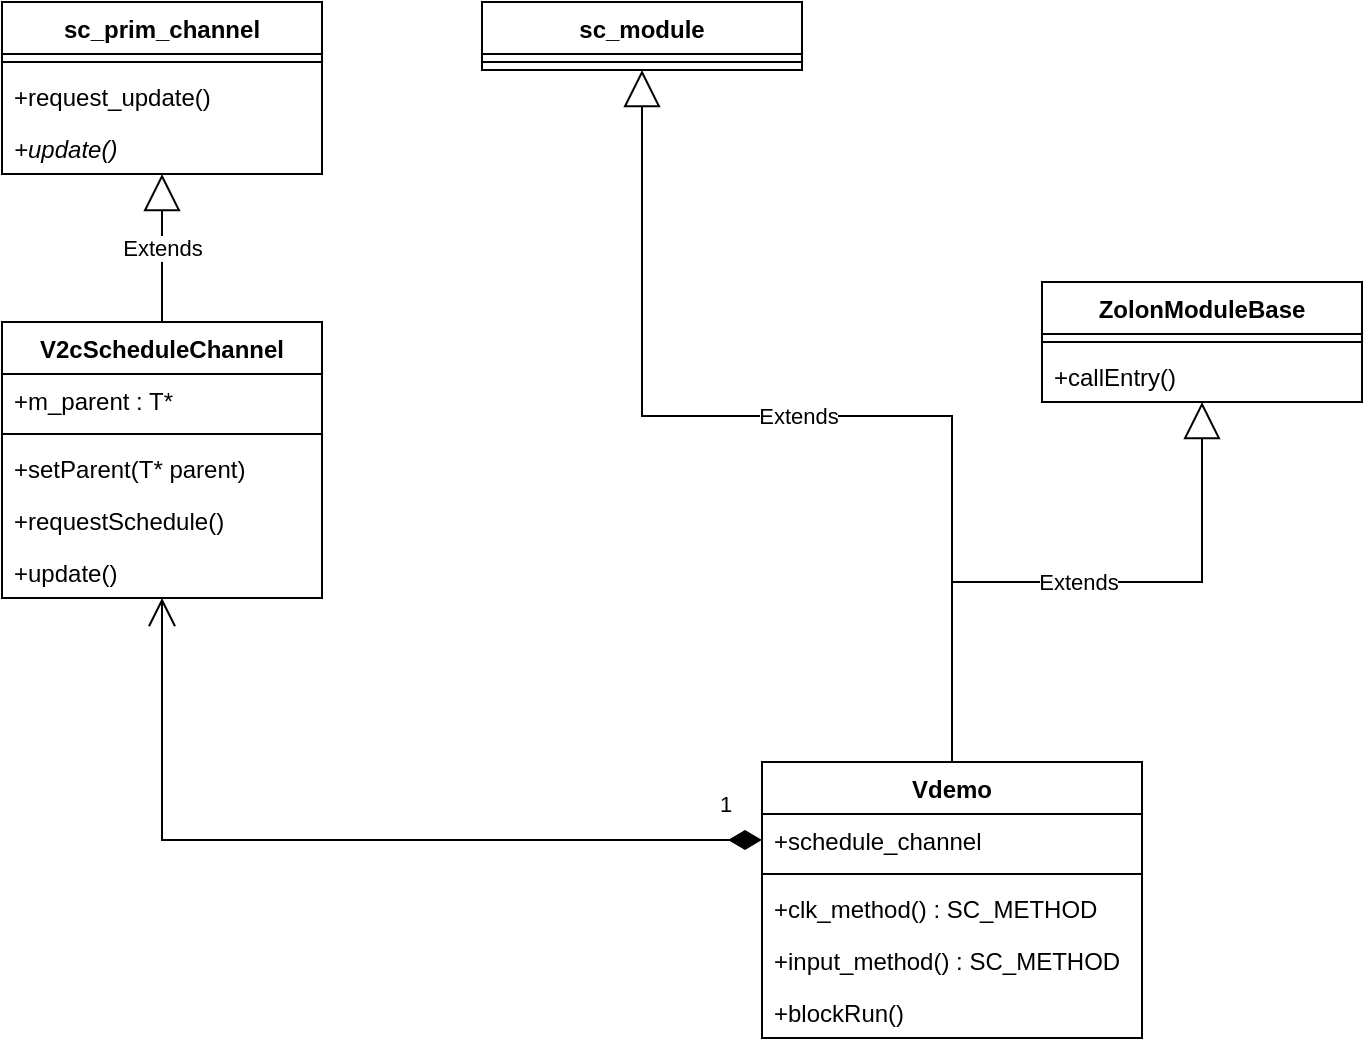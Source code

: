 <mxfile version="20.8.23" type="github">
  <diagram name="第 1 页" id="fGhIHJrPyTtKtBoyeVg_">
    <mxGraphModel dx="1434" dy="764" grid="1" gridSize="10" guides="1" tooltips="1" connect="1" arrows="1" fold="1" page="1" pageScale="1" pageWidth="1169" pageHeight="827" math="0" shadow="0">
      <root>
        <mxCell id="0" />
        <mxCell id="1" parent="0" />
        <mxCell id="duSoI6dZFCWEYL_Ry5JY-5" value="sc_prim_channel" style="swimlane;fontStyle=1;align=center;verticalAlign=top;childLayout=stackLayout;horizontal=1;startSize=26;horizontalStack=0;resizeParent=1;resizeParentMax=0;resizeLast=0;collapsible=1;marginBottom=0;" vertex="1" parent="1">
          <mxGeometry x="100" y="130" width="160" height="86" as="geometry" />
        </mxCell>
        <mxCell id="duSoI6dZFCWEYL_Ry5JY-7" value="" style="line;strokeWidth=1;fillColor=none;align=left;verticalAlign=middle;spacingTop=-1;spacingLeft=3;spacingRight=3;rotatable=0;labelPosition=right;points=[];portConstraint=eastwest;strokeColor=inherit;" vertex="1" parent="duSoI6dZFCWEYL_Ry5JY-5">
          <mxGeometry y="26" width="160" height="8" as="geometry" />
        </mxCell>
        <mxCell id="duSoI6dZFCWEYL_Ry5JY-8" value="+request_update()" style="text;strokeColor=none;fillColor=none;align=left;verticalAlign=top;spacingLeft=4;spacingRight=4;overflow=hidden;rotatable=0;points=[[0,0.5],[1,0.5]];portConstraint=eastwest;" vertex="1" parent="duSoI6dZFCWEYL_Ry5JY-5">
          <mxGeometry y="34" width="160" height="26" as="geometry" />
        </mxCell>
        <mxCell id="duSoI6dZFCWEYL_Ry5JY-9" value="+update()" style="text;strokeColor=none;fillColor=none;align=left;verticalAlign=top;spacingLeft=4;spacingRight=4;overflow=hidden;rotatable=0;points=[[0,0.5],[1,0.5]];portConstraint=eastwest;fontStyle=2" vertex="1" parent="duSoI6dZFCWEYL_Ry5JY-5">
          <mxGeometry y="60" width="160" height="26" as="geometry" />
        </mxCell>
        <mxCell id="duSoI6dZFCWEYL_Ry5JY-10" value="V2cScheduleChannel" style="swimlane;fontStyle=1;align=center;verticalAlign=top;childLayout=stackLayout;horizontal=1;startSize=26;horizontalStack=0;resizeParent=1;resizeParentMax=0;resizeLast=0;collapsible=1;marginBottom=0;" vertex="1" parent="1">
          <mxGeometry x="100" y="290" width="160" height="138" as="geometry" />
        </mxCell>
        <mxCell id="duSoI6dZFCWEYL_Ry5JY-35" value="+m_parent : T*" style="text;strokeColor=none;fillColor=none;align=left;verticalAlign=top;spacingLeft=4;spacingRight=4;overflow=hidden;rotatable=0;points=[[0,0.5],[1,0.5]];portConstraint=eastwest;" vertex="1" parent="duSoI6dZFCWEYL_Ry5JY-10">
          <mxGeometry y="26" width="160" height="26" as="geometry" />
        </mxCell>
        <mxCell id="duSoI6dZFCWEYL_Ry5JY-11" value="" style="line;strokeWidth=1;fillColor=none;align=left;verticalAlign=middle;spacingTop=-1;spacingLeft=3;spacingRight=3;rotatable=0;labelPosition=right;points=[];portConstraint=eastwest;strokeColor=inherit;" vertex="1" parent="duSoI6dZFCWEYL_Ry5JY-10">
          <mxGeometry y="52" width="160" height="8" as="geometry" />
        </mxCell>
        <mxCell id="duSoI6dZFCWEYL_Ry5JY-15" value="+setParent(T* parent)" style="text;strokeColor=none;fillColor=none;align=left;verticalAlign=top;spacingLeft=4;spacingRight=4;overflow=hidden;rotatable=0;points=[[0,0.5],[1,0.5]];portConstraint=eastwest;" vertex="1" parent="duSoI6dZFCWEYL_Ry5JY-10">
          <mxGeometry y="60" width="160" height="26" as="geometry" />
        </mxCell>
        <mxCell id="duSoI6dZFCWEYL_Ry5JY-12" value="+requestSchedule()" style="text;strokeColor=none;fillColor=none;align=left;verticalAlign=top;spacingLeft=4;spacingRight=4;overflow=hidden;rotatable=0;points=[[0,0.5],[1,0.5]];portConstraint=eastwest;" vertex="1" parent="duSoI6dZFCWEYL_Ry5JY-10">
          <mxGeometry y="86" width="160" height="26" as="geometry" />
        </mxCell>
        <mxCell id="duSoI6dZFCWEYL_Ry5JY-13" value="+update()" style="text;strokeColor=none;fillColor=none;align=left;verticalAlign=top;spacingLeft=4;spacingRight=4;overflow=hidden;rotatable=0;points=[[0,0.5],[1,0.5]];portConstraint=eastwest;" vertex="1" parent="duSoI6dZFCWEYL_Ry5JY-10">
          <mxGeometry y="112" width="160" height="26" as="geometry" />
        </mxCell>
        <mxCell id="duSoI6dZFCWEYL_Ry5JY-14" value="Extends" style="endArrow=block;endSize=16;endFill=0;html=1;rounded=0;edgeStyle=orthogonalEdgeStyle;" edge="1" parent="1" source="duSoI6dZFCWEYL_Ry5JY-10" target="duSoI6dZFCWEYL_Ry5JY-5">
          <mxGeometry width="160" relative="1" as="geometry">
            <mxPoint x="280" y="440" as="sourcePoint" />
            <mxPoint x="440" y="440" as="targetPoint" />
          </mxGeometry>
        </mxCell>
        <mxCell id="duSoI6dZFCWEYL_Ry5JY-16" value="ZolonModuleBase" style="swimlane;fontStyle=1;align=center;verticalAlign=top;childLayout=stackLayout;horizontal=1;startSize=26;horizontalStack=0;resizeParent=1;resizeParentMax=0;resizeLast=0;collapsible=1;marginBottom=0;" vertex="1" parent="1">
          <mxGeometry x="620" y="270" width="160" height="60" as="geometry" />
        </mxCell>
        <mxCell id="duSoI6dZFCWEYL_Ry5JY-17" value="" style="line;strokeWidth=1;fillColor=none;align=left;verticalAlign=middle;spacingTop=-1;spacingLeft=3;spacingRight=3;rotatable=0;labelPosition=right;points=[];portConstraint=eastwest;strokeColor=inherit;" vertex="1" parent="duSoI6dZFCWEYL_Ry5JY-16">
          <mxGeometry y="26" width="160" height="8" as="geometry" />
        </mxCell>
        <mxCell id="duSoI6dZFCWEYL_Ry5JY-18" value="+callEntry()" style="text;strokeColor=none;fillColor=none;align=left;verticalAlign=top;spacingLeft=4;spacingRight=4;overflow=hidden;rotatable=0;points=[[0,0.5],[1,0.5]];portConstraint=eastwest;" vertex="1" parent="duSoI6dZFCWEYL_Ry5JY-16">
          <mxGeometry y="34" width="160" height="26" as="geometry" />
        </mxCell>
        <mxCell id="duSoI6dZFCWEYL_Ry5JY-21" value="Vdemo" style="swimlane;fontStyle=1;align=center;verticalAlign=top;childLayout=stackLayout;horizontal=1;startSize=26;horizontalStack=0;resizeParent=1;resizeParentMax=0;resizeLast=0;collapsible=1;marginBottom=0;" vertex="1" parent="1">
          <mxGeometry x="480" y="510" width="190" height="138" as="geometry" />
        </mxCell>
        <mxCell id="duSoI6dZFCWEYL_Ry5JY-32" value="+schedule_channel" style="text;strokeColor=none;fillColor=none;align=left;verticalAlign=top;spacingLeft=4;spacingRight=4;overflow=hidden;rotatable=0;points=[[0,0.5],[1,0.5]];portConstraint=eastwest;" vertex="1" parent="duSoI6dZFCWEYL_Ry5JY-21">
          <mxGeometry y="26" width="190" height="26" as="geometry" />
        </mxCell>
        <mxCell id="duSoI6dZFCWEYL_Ry5JY-22" value="" style="line;strokeWidth=1;fillColor=none;align=left;verticalAlign=middle;spacingTop=-1;spacingLeft=3;spacingRight=3;rotatable=0;labelPosition=right;points=[];portConstraint=eastwest;strokeColor=inherit;" vertex="1" parent="duSoI6dZFCWEYL_Ry5JY-21">
          <mxGeometry y="52" width="190" height="8" as="geometry" />
        </mxCell>
        <mxCell id="duSoI6dZFCWEYL_Ry5JY-23" value="+clk_method() : SC_METHOD" style="text;strokeColor=none;fillColor=none;align=left;verticalAlign=top;spacingLeft=4;spacingRight=4;overflow=hidden;rotatable=0;points=[[0,0.5],[1,0.5]];portConstraint=eastwest;" vertex="1" parent="duSoI6dZFCWEYL_Ry5JY-21">
          <mxGeometry y="60" width="190" height="26" as="geometry" />
        </mxCell>
        <mxCell id="duSoI6dZFCWEYL_Ry5JY-24" value="+input_method() : SC_METHOD" style="text;strokeColor=none;fillColor=none;align=left;verticalAlign=top;spacingLeft=4;spacingRight=4;overflow=hidden;rotatable=0;points=[[0,0.5],[1,0.5]];portConstraint=eastwest;" vertex="1" parent="duSoI6dZFCWEYL_Ry5JY-21">
          <mxGeometry y="86" width="190" height="26" as="geometry" />
        </mxCell>
        <mxCell id="duSoI6dZFCWEYL_Ry5JY-25" value="+blockRun()" style="text;strokeColor=none;fillColor=none;align=left;verticalAlign=top;spacingLeft=4;spacingRight=4;overflow=hidden;rotatable=0;points=[[0,0.5],[1,0.5]];portConstraint=eastwest;" vertex="1" parent="duSoI6dZFCWEYL_Ry5JY-21">
          <mxGeometry y="112" width="190" height="26" as="geometry" />
        </mxCell>
        <mxCell id="duSoI6dZFCWEYL_Ry5JY-26" value="sc_module" style="swimlane;fontStyle=1;align=center;verticalAlign=top;childLayout=stackLayout;horizontal=1;startSize=26;horizontalStack=0;resizeParent=1;resizeParentMax=0;resizeLast=0;collapsible=1;marginBottom=0;" vertex="1" parent="1">
          <mxGeometry x="340" y="130" width="160" height="34" as="geometry" />
        </mxCell>
        <mxCell id="duSoI6dZFCWEYL_Ry5JY-27" value="" style="line;strokeWidth=1;fillColor=none;align=left;verticalAlign=middle;spacingTop=-1;spacingLeft=3;spacingRight=3;rotatable=0;labelPosition=right;points=[];portConstraint=eastwest;strokeColor=inherit;" vertex="1" parent="duSoI6dZFCWEYL_Ry5JY-26">
          <mxGeometry y="26" width="160" height="8" as="geometry" />
        </mxCell>
        <mxCell id="duSoI6dZFCWEYL_Ry5JY-30" value="Extends" style="endArrow=block;endSize=16;endFill=0;html=1;rounded=0;edgeStyle=orthogonalEdgeStyle;" edge="1" parent="1" source="duSoI6dZFCWEYL_Ry5JY-21" target="duSoI6dZFCWEYL_Ry5JY-26">
          <mxGeometry width="160" relative="1" as="geometry">
            <mxPoint x="210" y="400" as="sourcePoint" />
            <mxPoint x="210" y="326" as="targetPoint" />
          </mxGeometry>
        </mxCell>
        <mxCell id="duSoI6dZFCWEYL_Ry5JY-31" value="Extends" style="endArrow=block;endSize=16;endFill=0;html=1;rounded=0;edgeStyle=orthogonalEdgeStyle;" edge="1" parent="1" source="duSoI6dZFCWEYL_Ry5JY-21" target="duSoI6dZFCWEYL_Ry5JY-16">
          <mxGeometry width="160" relative="1" as="geometry">
            <mxPoint x="650" y="240" as="sourcePoint" />
            <mxPoint x="540" y="164" as="targetPoint" />
          </mxGeometry>
        </mxCell>
        <mxCell id="duSoI6dZFCWEYL_Ry5JY-34" value="1" style="endArrow=open;html=1;endSize=12;startArrow=diamondThin;startSize=14;startFill=1;edgeStyle=orthogonalEdgeStyle;align=left;verticalAlign=bottom;rounded=0;" edge="1" parent="1" source="duSoI6dZFCWEYL_Ry5JY-32" target="duSoI6dZFCWEYL_Ry5JY-10">
          <mxGeometry x="-0.891" y="-9" relative="1" as="geometry">
            <mxPoint x="450" y="520" as="sourcePoint" />
            <mxPoint x="610" y="520" as="targetPoint" />
            <mxPoint as="offset" />
          </mxGeometry>
        </mxCell>
      </root>
    </mxGraphModel>
  </diagram>
</mxfile>
